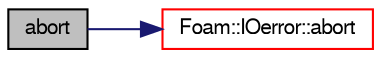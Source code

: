 digraph "abort"
{
  bgcolor="transparent";
  edge [fontname="FreeSans",fontsize="10",labelfontname="FreeSans",labelfontsize="10"];
  node [fontname="FreeSans",fontsize="10",shape=record];
  rankdir="LR";
  Node20891 [label="abort",height=0.2,width=0.4,color="black", fillcolor="grey75", style="filled", fontcolor="black"];
  Node20891 -> Node20892 [color="midnightblue",fontsize="10",style="solid",fontname="FreeSans"];
  Node20892 [label="Foam::IOerror::abort",height=0.2,width=0.4,color="red",URL="$a26086.html#ac54f53dc342019e8db34f4aa581a5792",tooltip="Abort : used to stop code for fatal errors. "];
}
